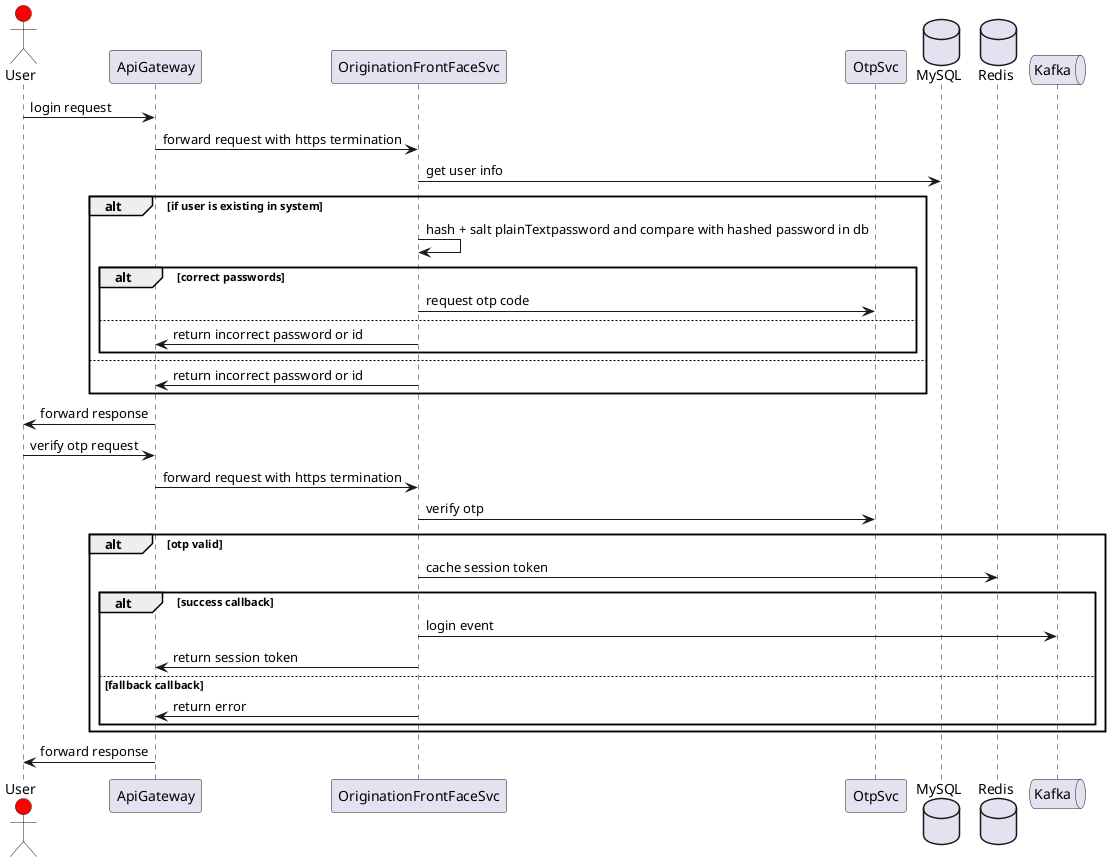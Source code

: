 @startuml
actor User#red
participant ApiGateway as APIGW
participant OriginationFrontFaceSvc as originffsvc
participant OtpSvc as otpsvc
database    MySQL    as db
database    Redis    as cache
queue    Kafka    as kafka

User -> APIGW: login request
APIGW -> originffsvc : forward request with https termination
originffsvc -> db : get user info
alt if user is existing in system
    originffsvc -> originffsvc: hash + salt plainTextpassword and compare with hashed password in db
        alt correct passwords 
            originffsvc -> otpsvc: request otp code 
        else
           originffsvc -> APIGW: return incorrect password or id
        end
else
        originffsvc -> APIGW: return incorrect password or id
end
APIGW -> User: forward response
User -> APIGW: verify otp request
APIGW -> originffsvc : forward request with https termination
originffsvc -> otpsvc: verify otp
alt otp valid
    originffsvc -> cache: cache session token
    alt success callback
        originffsvc -> kafka: login event 
        originffsvc -> APIGW: return session token 
    else fallback callback
        originffsvc -> APIGW: return error
    end
end
APIGW -> User: forward response
@enduml
